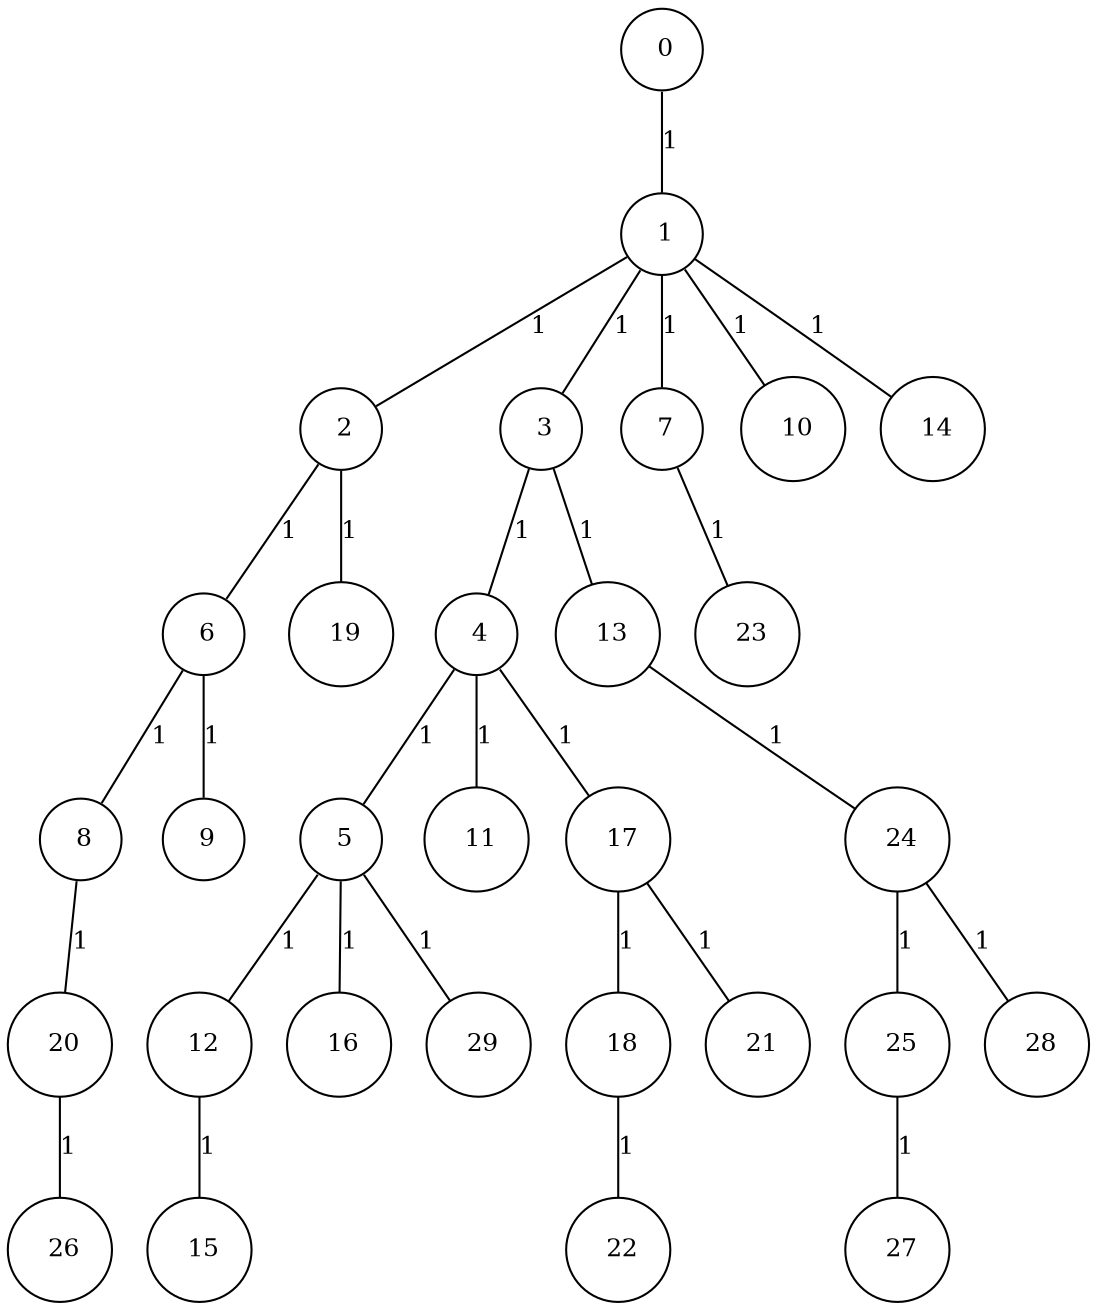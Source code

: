 graph G {
size="8.5,11;"
ratio = "expand;"
fixedsize="true;"
overlap="scale;"
node[shape=circle,width=.12,hight=.12,fontsize=12]
edge[fontsize=12]

0[label=" 0" color=black, pos="0.35616196,2.1428888!"];
1[label=" 1" color=black, pos="0.99924118,1.0516852!"];
2[label=" 2" color=black, pos="0.22998381,2.4938313!"];
3[label=" 3" color=black, pos="1.7026719,0.62298781!"];
4[label=" 4" color=black, pos="0.56106043,1.1432241!"];
5[label=" 5" color=black, pos="0.72614423,1.470674!"];
6[label=" 6" color=black, pos="2.9630921,2.2658183!"];
7[label=" 7" color=black, pos="0.59064939,2.547613!"];
8[label=" 8" color=black, pos="0.79375345,2.2761199!"];
9[label=" 9" color=black, pos="2.4466446,1.7853462!"];
10[label=" 10" color=black, pos="1.9065075,1.0156992!"];
11[label=" 11" color=black, pos="0.81937403,2.3621147!"];
12[label=" 12" color=black, pos="0.74112994,2.5000186!"];
13[label=" 13" color=black, pos="1.251974,0.67887846!"];
14[label=" 14" color=black, pos="0.23524518,2.940837!"];
15[label=" 15" color=black, pos="2.2582569,2.7727059!"];
16[label=" 16" color=black, pos="0.17895171,2.845005!"];
17[label=" 17" color=black, pos="0.37663085,2.3022248!"];
18[label=" 18" color=black, pos="1.9095287,0.8923178!"];
19[label=" 19" color=black, pos="1.9566111,2.1093372!"];
20[label=" 20" color=black, pos="1.7597713,0.16501518!"];
21[label=" 21" color=black, pos="0.58004839,0.22681143!"];
22[label=" 22" color=black, pos="1.7885904,1.6411881!"];
23[label=" 23" color=black, pos="0.65609842,1.0988576!"];
24[label=" 24" color=black, pos="2.4627199,2.4606465!"];
25[label=" 25" color=black, pos="1.5742137,1.1224891!"];
26[label=" 26" color=black, pos="1.0807953,2.2126451!"];
27[label=" 27" color=black, pos="2.2692394,2.7351473!"];
28[label=" 28" color=black, pos="1.931338,0.040755927!"];
29[label=" 29" color=black, pos="0.74405616,0.32667993!"];
0--1[label="1"]
1--2[label="1"]
1--3[label="1"]
1--7[label="1"]
1--10[label="1"]
1--14[label="1"]
2--6[label="1"]
2--19[label="1"]
3--4[label="1"]
3--13[label="1"]
4--5[label="1"]
4--11[label="1"]
4--17[label="1"]
5--12[label="1"]
5--16[label="1"]
5--29[label="1"]
6--8[label="1"]
6--9[label="1"]
7--23[label="1"]
8--20[label="1"]
12--15[label="1"]
13--24[label="1"]
17--18[label="1"]
17--21[label="1"]
18--22[label="1"]
20--26[label="1"]
24--25[label="1"]
24--28[label="1"]
25--27[label="1"]

}
